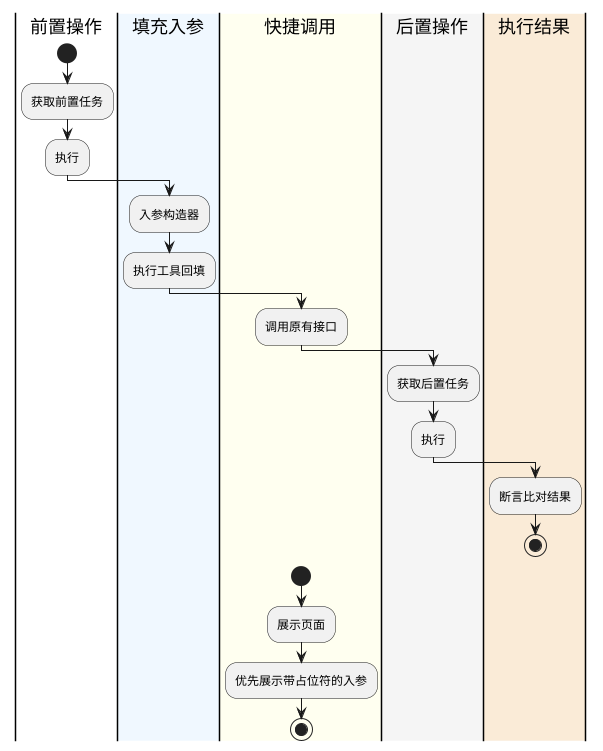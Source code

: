 'https://plantuml.com/sequence-diagram

@startuml
|前置操作|
start
:获取前置任务;
:执行;
|#AliceBlue|填充入参|
:入参构造器;
:执行工具回填;
|#Ivory|快捷调用|
:调用原有接口;
|#WhiteSmoke|后置操作|
:获取后置任务;
:执行;
|#AntiqueWhite|执行结果|
:断言比对结果;
stop

|#Ivory|快捷调用|
start
:展示页面;
:优先展示带占位符的入参;
stop

@enduml